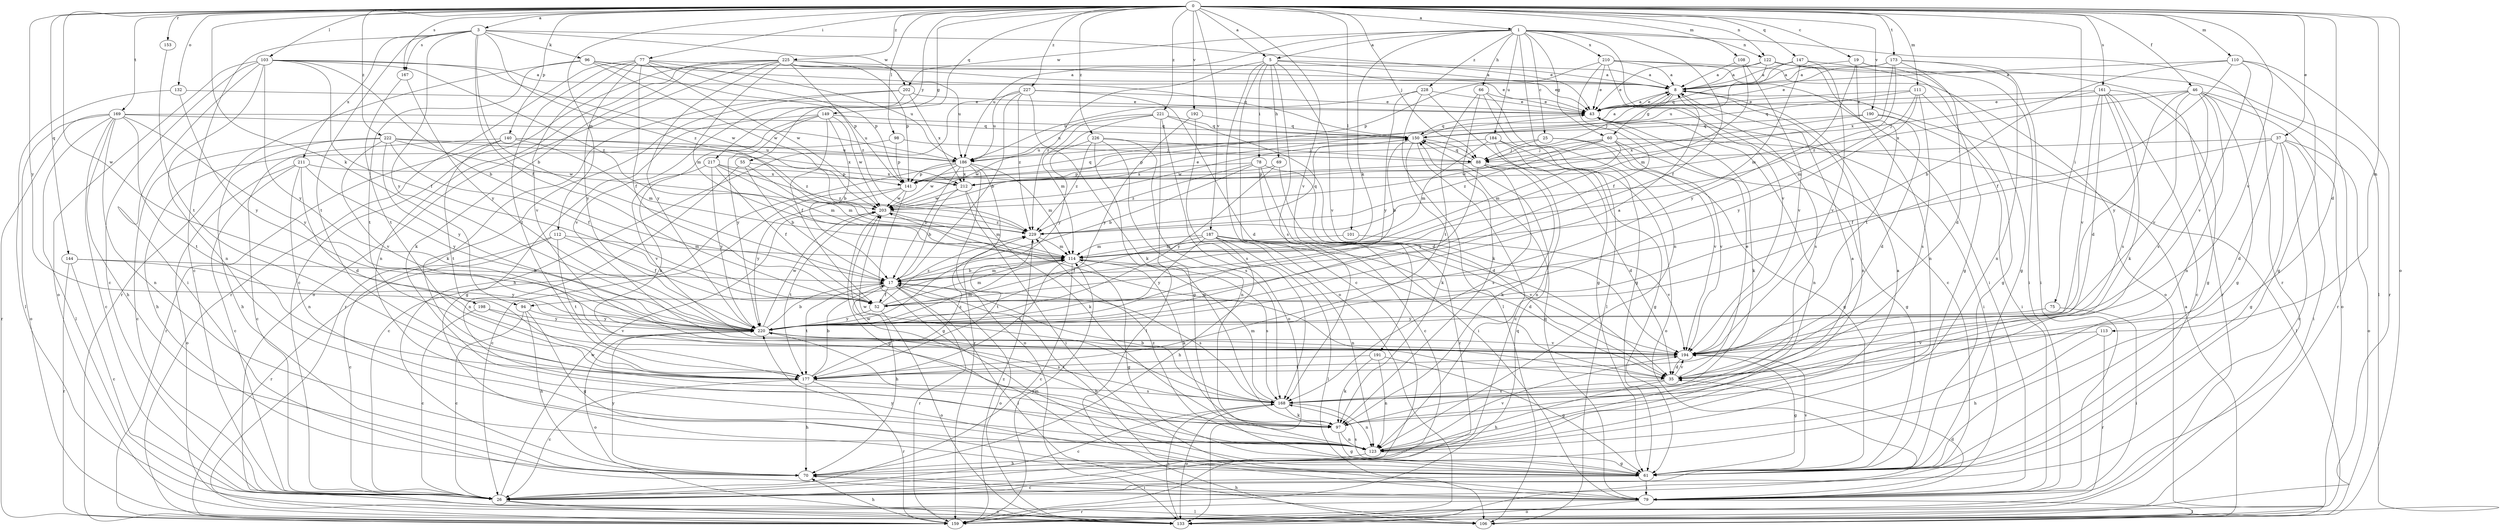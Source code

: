 strict digraph  {
0;
1;
3;
5;
8;
17;
19;
25;
26;
35;
37;
43;
46;
52;
55;
60;
61;
66;
69;
70;
75;
77;
78;
79;
88;
94;
96;
97;
98;
101;
103;
106;
108;
110;
111;
112;
113;
114;
122;
123;
132;
133;
140;
141;
144;
147;
149;
150;
153;
159;
161;
167;
168;
169;
173;
177;
184;
186;
187;
190;
191;
192;
194;
198;
202;
203;
210;
211;
212;
217;
220;
221;
222;
225;
226;
227;
228;
229;
0 -> 1  [label=a];
0 -> 3  [label=a];
0 -> 5  [label=a];
0 -> 19  [label=c];
0 -> 35  [label=d];
0 -> 37  [label=e];
0 -> 46  [label=f];
0 -> 55  [label=g];
0 -> 75  [label=i];
0 -> 77  [label=i];
0 -> 88  [label=j];
0 -> 94  [label=k];
0 -> 98  [label=l];
0 -> 101  [label=l];
0 -> 103  [label=l];
0 -> 108  [label=m];
0 -> 110  [label=m];
0 -> 111  [label=m];
0 -> 112  [label=m];
0 -> 113  [label=m];
0 -> 122  [label=n];
0 -> 132  [label=o];
0 -> 133  [label=o];
0 -> 140  [label=p];
0 -> 144  [label=q];
0 -> 147  [label=q];
0 -> 149  [label=q];
0 -> 153  [label=r];
0 -> 161  [label=s];
0 -> 167  [label=s];
0 -> 169  [label=t];
0 -> 173  [label=t];
0 -> 187  [label=v];
0 -> 190  [label=v];
0 -> 191  [label=v];
0 -> 192  [label=v];
0 -> 194  [label=v];
0 -> 198  [label=w];
0 -> 217  [label=y];
0 -> 220  [label=y];
0 -> 221  [label=z];
0 -> 222  [label=z];
0 -> 225  [label=z];
0 -> 226  [label=z];
0 -> 227  [label=z];
1 -> 5  [label=a];
1 -> 25  [label=c];
1 -> 52  [label=f];
1 -> 60  [label=g];
1 -> 66  [label=h];
1 -> 94  [label=k];
1 -> 122  [label=n];
1 -> 123  [label=n];
1 -> 159  [label=r];
1 -> 184  [label=u];
1 -> 186  [label=u];
1 -> 194  [label=v];
1 -> 202  [label=w];
1 -> 210  [label=x];
1 -> 228  [label=z];
3 -> 17  [label=b];
3 -> 26  [label=c];
3 -> 43  [label=e];
3 -> 52  [label=f];
3 -> 96  [label=k];
3 -> 167  [label=s];
3 -> 177  [label=t];
3 -> 202  [label=w];
3 -> 211  [label=x];
3 -> 220  [label=y];
3 -> 229  [label=z];
5 -> 8  [label=a];
5 -> 26  [label=c];
5 -> 43  [label=e];
5 -> 69  [label=h];
5 -> 78  [label=i];
5 -> 133  [label=o];
5 -> 168  [label=s];
5 -> 194  [label=v];
5 -> 229  [label=z];
8 -> 43  [label=e];
8 -> 60  [label=g];
8 -> 88  [label=j];
8 -> 123  [label=n];
8 -> 168  [label=s];
17 -> 52  [label=f];
17 -> 70  [label=h];
17 -> 106  [label=l];
17 -> 114  [label=m];
17 -> 133  [label=o];
17 -> 159  [label=r];
17 -> 168  [label=s];
17 -> 177  [label=t];
19 -> 8  [label=a];
19 -> 61  [label=g];
19 -> 79  [label=i];
19 -> 177  [label=t];
19 -> 220  [label=y];
25 -> 61  [label=g];
25 -> 88  [label=j];
25 -> 141  [label=p];
25 -> 194  [label=v];
26 -> 106  [label=l];
26 -> 133  [label=o];
26 -> 203  [label=w];
35 -> 43  [label=e];
35 -> 70  [label=h];
35 -> 168  [label=s];
35 -> 194  [label=v];
35 -> 203  [label=w];
37 -> 26  [label=c];
37 -> 35  [label=d];
37 -> 52  [label=f];
37 -> 61  [label=g];
37 -> 79  [label=i];
37 -> 88  [label=j];
37 -> 133  [label=o];
43 -> 8  [label=a];
43 -> 79  [label=i];
43 -> 97  [label=k];
43 -> 123  [label=n];
43 -> 150  [label=q];
46 -> 43  [label=e];
46 -> 61  [label=g];
46 -> 123  [label=n];
46 -> 133  [label=o];
46 -> 159  [label=r];
46 -> 168  [label=s];
46 -> 194  [label=v];
46 -> 212  [label=x];
46 -> 220  [label=y];
52 -> 114  [label=m];
52 -> 133  [label=o];
52 -> 220  [label=y];
52 -> 229  [label=z];
55 -> 17  [label=b];
55 -> 114  [label=m];
55 -> 123  [label=n];
55 -> 212  [label=x];
60 -> 61  [label=g];
60 -> 88  [label=j];
60 -> 106  [label=l];
60 -> 114  [label=m];
60 -> 194  [label=v];
60 -> 203  [label=w];
60 -> 229  [label=z];
61 -> 26  [label=c];
61 -> 79  [label=i];
61 -> 168  [label=s];
61 -> 194  [label=v];
61 -> 220  [label=y];
66 -> 43  [label=e];
66 -> 61  [label=g];
66 -> 97  [label=k];
66 -> 106  [label=l];
66 -> 177  [label=t];
69 -> 159  [label=r];
69 -> 212  [label=x];
69 -> 220  [label=y];
70 -> 79  [label=i];
70 -> 220  [label=y];
75 -> 79  [label=i];
75 -> 220  [label=y];
77 -> 8  [label=a];
77 -> 52  [label=f];
77 -> 141  [label=p];
77 -> 159  [label=r];
77 -> 177  [label=t];
77 -> 186  [label=u];
77 -> 194  [label=v];
77 -> 203  [label=w];
77 -> 220  [label=y];
78 -> 17  [label=b];
78 -> 26  [label=c];
78 -> 35  [label=d];
78 -> 79  [label=i];
78 -> 141  [label=p];
78 -> 229  [label=z];
79 -> 17  [label=b];
79 -> 35  [label=d];
79 -> 70  [label=h];
79 -> 106  [label=l];
79 -> 133  [label=o];
79 -> 150  [label=q];
79 -> 159  [label=r];
88 -> 35  [label=d];
88 -> 97  [label=k];
88 -> 141  [label=p];
88 -> 150  [label=q];
88 -> 168  [label=s];
88 -> 220  [label=y];
94 -> 26  [label=c];
94 -> 61  [label=g];
94 -> 70  [label=h];
94 -> 220  [label=y];
96 -> 8  [label=a];
96 -> 141  [label=p];
96 -> 150  [label=q];
96 -> 159  [label=r];
96 -> 177  [label=t];
96 -> 203  [label=w];
97 -> 8  [label=a];
97 -> 61  [label=g];
97 -> 123  [label=n];
97 -> 203  [label=w];
98 -> 70  [label=h];
98 -> 88  [label=j];
98 -> 141  [label=p];
101 -> 114  [label=m];
101 -> 194  [label=v];
103 -> 8  [label=a];
103 -> 17  [label=b];
103 -> 26  [label=c];
103 -> 52  [label=f];
103 -> 79  [label=i];
103 -> 123  [label=n];
103 -> 133  [label=o];
103 -> 203  [label=w];
103 -> 220  [label=y];
103 -> 229  [label=z];
108 -> 8  [label=a];
108 -> 114  [label=m];
108 -> 194  [label=v];
110 -> 8  [label=a];
110 -> 17  [label=b];
110 -> 52  [label=f];
110 -> 61  [label=g];
110 -> 159  [label=r];
110 -> 194  [label=v];
111 -> 43  [label=e];
111 -> 61  [label=g];
111 -> 114  [label=m];
111 -> 150  [label=q];
111 -> 168  [label=s];
111 -> 220  [label=y];
112 -> 26  [label=c];
112 -> 52  [label=f];
112 -> 114  [label=m];
112 -> 159  [label=r];
112 -> 177  [label=t];
113 -> 70  [label=h];
113 -> 159  [label=r];
113 -> 194  [label=v];
114 -> 17  [label=b];
114 -> 26  [label=c];
114 -> 61  [label=g];
114 -> 97  [label=k];
114 -> 168  [label=s];
114 -> 177  [label=t];
122 -> 8  [label=a];
122 -> 43  [label=e];
122 -> 106  [label=l];
122 -> 123  [label=n];
122 -> 159  [label=r];
122 -> 186  [label=u];
123 -> 8  [label=a];
123 -> 61  [label=g];
123 -> 70  [label=h];
123 -> 194  [label=v];
123 -> 220  [label=y];
123 -> 229  [label=z];
132 -> 43  [label=e];
132 -> 106  [label=l];
132 -> 220  [label=y];
133 -> 8  [label=a];
133 -> 168  [label=s];
140 -> 26  [label=c];
140 -> 114  [label=m];
140 -> 159  [label=r];
140 -> 177  [label=t];
140 -> 186  [label=u];
140 -> 229  [label=z];
141 -> 26  [label=c];
141 -> 61  [label=g];
141 -> 150  [label=q];
141 -> 203  [label=w];
141 -> 220  [label=y];
144 -> 17  [label=b];
144 -> 26  [label=c];
144 -> 159  [label=r];
144 -> 220  [label=y];
147 -> 8  [label=a];
147 -> 61  [label=g];
147 -> 114  [label=m];
147 -> 150  [label=q];
147 -> 194  [label=v];
149 -> 17  [label=b];
149 -> 52  [label=f];
149 -> 61  [label=g];
149 -> 97  [label=k];
149 -> 150  [label=q];
149 -> 203  [label=w];
149 -> 220  [label=y];
150 -> 8  [label=a];
150 -> 17  [label=b];
150 -> 26  [label=c];
150 -> 88  [label=j];
150 -> 97  [label=k];
150 -> 203  [label=w];
153 -> 177  [label=t];
159 -> 70  [label=h];
159 -> 114  [label=m];
159 -> 150  [label=q];
159 -> 229  [label=z];
161 -> 26  [label=c];
161 -> 35  [label=d];
161 -> 43  [label=e];
161 -> 61  [label=g];
161 -> 88  [label=j];
161 -> 97  [label=k];
161 -> 168  [label=s];
161 -> 194  [label=v];
167 -> 177  [label=t];
167 -> 220  [label=y];
168 -> 17  [label=b];
168 -> 26  [label=c];
168 -> 97  [label=k];
168 -> 114  [label=m];
168 -> 123  [label=n];
168 -> 133  [label=o];
168 -> 203  [label=w];
169 -> 26  [label=c];
169 -> 70  [label=h];
169 -> 106  [label=l];
169 -> 123  [label=n];
169 -> 133  [label=o];
169 -> 150  [label=q];
169 -> 159  [label=r];
169 -> 177  [label=t];
169 -> 186  [label=u];
169 -> 220  [label=y];
173 -> 8  [label=a];
173 -> 35  [label=d];
173 -> 43  [label=e];
173 -> 79  [label=i];
173 -> 123  [label=n];
173 -> 212  [label=x];
173 -> 229  [label=z];
177 -> 17  [label=b];
177 -> 26  [label=c];
177 -> 70  [label=h];
177 -> 159  [label=r];
177 -> 168  [label=s];
177 -> 229  [label=z];
184 -> 61  [label=g];
184 -> 114  [label=m];
184 -> 123  [label=n];
184 -> 133  [label=o];
184 -> 186  [label=u];
186 -> 17  [label=b];
186 -> 26  [label=c];
186 -> 114  [label=m];
186 -> 133  [label=o];
186 -> 141  [label=p];
186 -> 159  [label=r];
186 -> 203  [label=w];
186 -> 212  [label=x];
187 -> 35  [label=d];
187 -> 52  [label=f];
187 -> 70  [label=h];
187 -> 106  [label=l];
187 -> 114  [label=m];
187 -> 123  [label=n];
187 -> 194  [label=v];
187 -> 220  [label=y];
190 -> 35  [label=d];
190 -> 79  [label=i];
190 -> 150  [label=q];
190 -> 212  [label=x];
191 -> 61  [label=g];
191 -> 97  [label=k];
191 -> 123  [label=n];
191 -> 177  [label=t];
192 -> 150  [label=q];
192 -> 168  [label=s];
192 -> 220  [label=y];
194 -> 35  [label=d];
194 -> 61  [label=g];
194 -> 177  [label=t];
198 -> 26  [label=c];
198 -> 194  [label=v];
198 -> 220  [label=y];
202 -> 43  [label=e];
202 -> 97  [label=k];
202 -> 159  [label=r];
202 -> 194  [label=v];
202 -> 212  [label=x];
203 -> 43  [label=e];
203 -> 61  [label=g];
203 -> 114  [label=m];
203 -> 177  [label=t];
203 -> 229  [label=z];
210 -> 8  [label=a];
210 -> 26  [label=c];
210 -> 43  [label=e];
210 -> 52  [label=f];
210 -> 79  [label=i];
210 -> 133  [label=o];
210 -> 141  [label=p];
211 -> 26  [label=c];
211 -> 35  [label=d];
211 -> 123  [label=n];
211 -> 133  [label=o];
211 -> 212  [label=x];
211 -> 220  [label=y];
212 -> 17  [label=b];
212 -> 79  [label=i];
212 -> 97  [label=k];
212 -> 203  [label=w];
217 -> 52  [label=f];
217 -> 114  [label=m];
217 -> 141  [label=p];
217 -> 194  [label=v];
217 -> 220  [label=y];
217 -> 229  [label=z];
220 -> 8  [label=a];
220 -> 17  [label=b];
220 -> 114  [label=m];
220 -> 133  [label=o];
220 -> 168  [label=s];
220 -> 194  [label=v];
220 -> 203  [label=w];
221 -> 35  [label=d];
221 -> 61  [label=g];
221 -> 114  [label=m];
221 -> 133  [label=o];
221 -> 150  [label=q];
221 -> 186  [label=u];
221 -> 220  [label=y];
222 -> 26  [label=c];
222 -> 52  [label=f];
222 -> 70  [label=h];
222 -> 186  [label=u];
222 -> 194  [label=v];
222 -> 203  [label=w];
222 -> 212  [label=x];
222 -> 220  [label=y];
225 -> 8  [label=a];
225 -> 26  [label=c];
225 -> 43  [label=e];
225 -> 97  [label=k];
225 -> 114  [label=m];
225 -> 123  [label=n];
225 -> 133  [label=o];
225 -> 141  [label=p];
225 -> 186  [label=u];
225 -> 220  [label=y];
225 -> 229  [label=z];
226 -> 88  [label=j];
226 -> 106  [label=l];
226 -> 123  [label=n];
226 -> 168  [label=s];
226 -> 203  [label=w];
226 -> 229  [label=z];
227 -> 17  [label=b];
227 -> 35  [label=d];
227 -> 43  [label=e];
227 -> 70  [label=h];
227 -> 97  [label=k];
227 -> 186  [label=u];
227 -> 229  [label=z];
228 -> 43  [label=e];
228 -> 61  [label=g];
228 -> 106  [label=l];
228 -> 186  [label=u];
228 -> 220  [label=y];
229 -> 114  [label=m];
229 -> 150  [label=q];
229 -> 177  [label=t];
}
